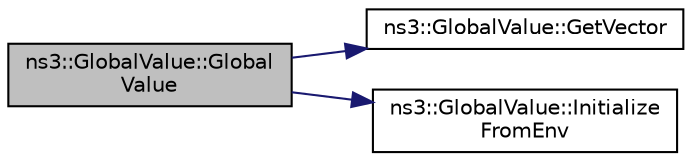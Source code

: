 digraph "ns3::GlobalValue::GlobalValue"
{
  edge [fontname="Helvetica",fontsize="10",labelfontname="Helvetica",labelfontsize="10"];
  node [fontname="Helvetica",fontsize="10",shape=record];
  rankdir="LR";
  Node1 [label="ns3::GlobalValue::Global\lValue",height=0.2,width=0.4,color="black", fillcolor="grey75", style="filled", fontcolor="black"];
  Node1 -> Node2 [color="midnightblue",fontsize="10",style="solid"];
  Node2 [label="ns3::GlobalValue::GetVector",height=0.2,width=0.4,color="black", fillcolor="white", style="filled",URL="$dc/d02/classns3_1_1GlobalValue.html#a69fde3a69c812df719c42b4e2ebde77e"];
  Node1 -> Node3 [color="midnightblue",fontsize="10",style="solid"];
  Node3 [label="ns3::GlobalValue::Initialize\lFromEnv",height=0.2,width=0.4,color="black", fillcolor="white", style="filled",URL="$dc/d02/classns3_1_1GlobalValue.html#a3331178fe3b1bec1f8109583045dcdab"];
}
